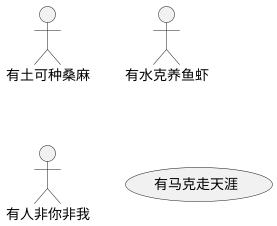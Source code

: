 {
  "sha1": "i3reaxg94sb9jexb1ski78m7cm3t8gp",
  "insertion": {
    "when": "2024-06-03T18:59:30.268Z",
    "user": "plantuml@gmail.com"
  }
}
@startuml
actor 有土可种桑麻
actor 有水克养鱼虾
actor 有人非你非我
usecase 有马克走天涯
@enduml
